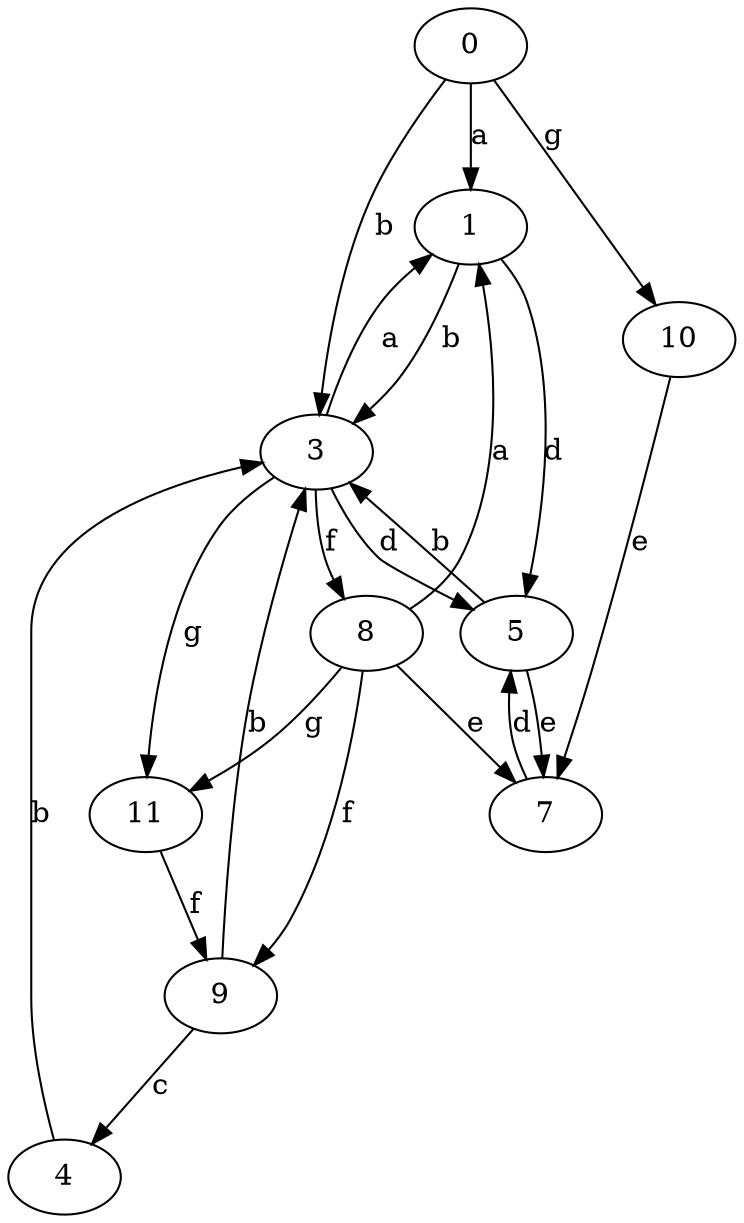 strict digraph  {
0;
1;
3;
4;
5;
7;
8;
9;
10;
11;
0 -> 1  [label=a];
0 -> 3  [label=b];
0 -> 10  [label=g];
1 -> 3  [label=b];
1 -> 5  [label=d];
3 -> 1  [label=a];
3 -> 5  [label=d];
3 -> 8  [label=f];
3 -> 11  [label=g];
4 -> 3  [label=b];
5 -> 3  [label=b];
5 -> 7  [label=e];
7 -> 5  [label=d];
8 -> 1  [label=a];
8 -> 7  [label=e];
8 -> 9  [label=f];
8 -> 11  [label=g];
9 -> 3  [label=b];
9 -> 4  [label=c];
10 -> 7  [label=e];
11 -> 9  [label=f];
}

